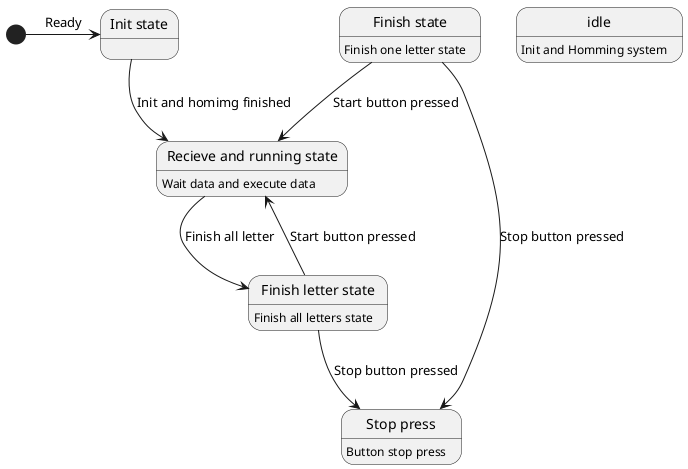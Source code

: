 @startuml
state "Init state" as init
idle: Init and Homming system

state "Recieve and running state" as running_state
running_state: Wait data and execute data

state "Finish letter state" as finish_letter
finish_letter: Finish all letters state

state "Finish state" as finish
finish: Finish one letter state

state "Stop press" as stop_press
stop_press: Button stop press

[*] -> init : Ready
init --> running_state : Init and homimg finished

running_state --> finish_letter : Finish all letter
finish_letter --> running_state : Start button pressed
finish_letter --> stop_press : Stop button pressed

finish --> running_state : Start button pressed
finish --> stop_press : Stop button pressed

@enduml
